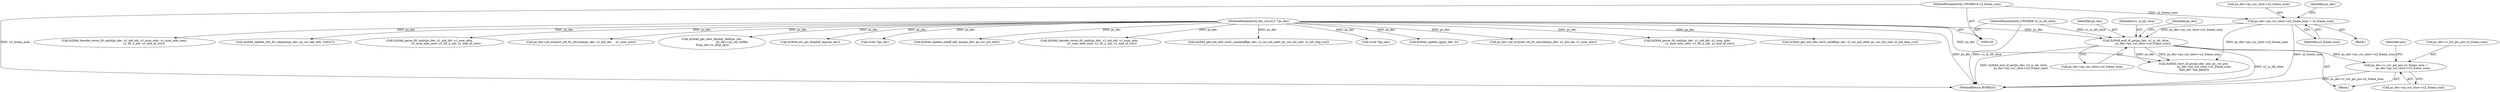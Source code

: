 digraph "0_Android_cc676ebd95247646e67907ccab150fb77a847335_0@pointer" {
"1000242" [label="(Call,ps_dec->s_cur_pic_poc.u2_frame_num =\n                ps_dec->ps_cur_slice->u2_frame_num)"];
"1000234" [label="(Call,ih264d_end_of_pic(ps_dec, u1_is_idr_slice,\n                ps_dec->ps_cur_slice->u2_frame_num))"];
"1000130" [label="(MethodParameterIn,dec_struct_t * ps_dec)"];
"1000132" [label="(MethodParameterIn,UWORD8 u1_is_idr_slice)"];
"1000221" [label="(Call,ps_dec->ps_cur_slice->u2_frame_num = u2_frame_num)"];
"1000133" [label="(MethodParameterIn,UWORD16 u2_frame_num)"];
"1000484" [label="(Call,(void *)ps_dec)"];
"1000237" [label="(Call,ps_dec->ps_cur_slice->u2_frame_num)"];
"1001155" [label="(Call,ih264d_update_mbaff_left_nnz(ps_dec, ps_cur_mb_info))"];
"1000235" [label="(Identifier,ps_dec)"];
"1000242" [label="(Call,ps_dec->s_cur_pic_poc.u2_frame_num =\n                ps_dec->ps_cur_slice->u2_frame_num)"];
"1001350" [label="(MethodReturn,WORD32)"];
"1000673" [label="(Call,ih264d_decode_recon_tfr_nmb(ps_dec, u1_mb_idx, u1_num_mbs,\n                            u1_num_mbs_next, u1_tfr_n_mb, u1_end_of_row))"];
"1000227" [label="(Identifier,u2_frame_num)"];
"1000346" [label="(Call,ih264d_start_of_pic(ps_dec, poc, ps_cur_poc,\n                        ps_dec->ps_cur_slice->u2_frame_num,\n &ps_dec->ps_pps[j]))"];
"1001062" [label="(Call,ih264d_get_mb_info_cavlc_nonmbaff(ps_dec, i2_cur_mb_addr, ps_cur_mb_info, i2_mb_skip_run))"];
"1000258" [label="(Identifier,poc)"];
"1000440" [label="(Call,(void *)ps_dec)"];
"1000233" [label="(Block,)"];
"1000958" [label="(Call,ih264d_update_qp(ps_dec, 0))"];
"1000222" [label="(Call,ps_dec->ps_cur_slice->u2_frame_num)"];
"1000133" [label="(MethodParameterIn,UWORD16 u2_frame_num)"];
"1000221" [label="(Call,ps_dec->ps_cur_slice->u2_frame_num = u2_frame_num)"];
"1000220" [label="(Block,)"];
"1001214" [label="(Call,ps_dec->pf_mvpred_ref_tfr_nby2mb(ps_dec, u1_mb_idx, u1_num_mbs))"];
"1000659" [label="(Call,ih264d_parse_tfr_nmb(ps_dec, u1_mb_idx, u1_num_mbs,\n                            u1_num_mbs_next, u1_tfr_n_mb, u1_end_of_row))"];
"1001056" [label="(Call,ih264d_get_mb_info_cavlc_mbaff(ps_dec, i2_cur_mb_addr, ps_cur_mb_info, i2_mb_skip_run))"];
"1000132" [label="(MethodParameterIn,UWORD8 u1_is_idr_slice)"];
"1001252" [label="(Call,ih264d_decode_recon_tfr_nmb(ps_dec, u1_mb_idx, u1_num_mbs, u1_num_mbs_next,\n                                            u1_tfr_n_mb, u1_end_of_row))"];
"1000231" [label="(Identifier,ps_dec)"];
"1000248" [label="(Call,ps_dec->ps_cur_slice->u2_frame_num)"];
"1000236" [label="(Identifier,u1_is_idr_slice)"];
"1000234" [label="(Call,ih264d_end_of_pic(ps_dec, u1_is_idr_slice,\n                ps_dec->ps_cur_slice->u2_frame_num))"];
"1001127" [label="(Call,ih264d_update_nnz_for_skipmb(ps_dec, ps_cur_mb_info, CAVLC))"];
"1001238" [label="(Call,ih264d_parse_tfr_nmb(ps_dec, u1_mb_idx, u1_num_mbs,\n                                     u1_num_mbs_next, u1_tfr_n_mb, u1_end_of_row))"];
"1000130" [label="(MethodParameterIn,dec_struct_t * ps_dec)"];
"1000612" [label="(Call,ps_dec->pf_mvpred_ref_tfr_nby2mb(ps_dec, u1_mb_idx,    u1_num_mbs))"];
"1000245" [label="(Identifier,ps_dec)"];
"1000243" [label="(Call,ps_dec->s_cur_pic_poc.u2_frame_num)"];
"1000385" [label="(Call,ih264d_get_next_display_field(ps_dec,\n                                              ps_dec->ps_out_buffer,\n &(ps_dec->s_disp_op)))"];
"1000205" [label="(Call,ih264d_err_pic_dispbuf_mgr(ps_dec))"];
"1000242" -> "1000233"  [label="AST: "];
"1000242" -> "1000248"  [label="CFG: "];
"1000243" -> "1000242"  [label="AST: "];
"1000248" -> "1000242"  [label="AST: "];
"1000258" -> "1000242"  [label="CFG: "];
"1000242" -> "1001350"  [label="DDG: ps_dec->s_cur_pic_poc.u2_frame_num"];
"1000234" -> "1000242"  [label="DDG: ps_dec->ps_cur_slice->u2_frame_num"];
"1000234" -> "1000233"  [label="AST: "];
"1000234" -> "1000237"  [label="CFG: "];
"1000235" -> "1000234"  [label="AST: "];
"1000236" -> "1000234"  [label="AST: "];
"1000237" -> "1000234"  [label="AST: "];
"1000245" -> "1000234"  [label="CFG: "];
"1000234" -> "1001350"  [label="DDG: u1_is_idr_slice"];
"1000234" -> "1001350"  [label="DDG: ih264d_end_of_pic(ps_dec, u1_is_idr_slice,\n                ps_dec->ps_cur_slice->u2_frame_num)"];
"1000130" -> "1000234"  [label="DDG: ps_dec"];
"1000132" -> "1000234"  [label="DDG: u1_is_idr_slice"];
"1000221" -> "1000234"  [label="DDG: ps_dec->ps_cur_slice->u2_frame_num"];
"1000234" -> "1000346"  [label="DDG: ps_dec"];
"1000234" -> "1000346"  [label="DDG: ps_dec->ps_cur_slice->u2_frame_num"];
"1000130" -> "1000129"  [label="AST: "];
"1000130" -> "1001350"  [label="DDG: ps_dec"];
"1000130" -> "1000205"  [label="DDG: ps_dec"];
"1000130" -> "1000346"  [label="DDG: ps_dec"];
"1000130" -> "1000385"  [label="DDG: ps_dec"];
"1000130" -> "1000440"  [label="DDG: ps_dec"];
"1000130" -> "1000484"  [label="DDG: ps_dec"];
"1000130" -> "1000612"  [label="DDG: ps_dec"];
"1000130" -> "1000659"  [label="DDG: ps_dec"];
"1000130" -> "1000673"  [label="DDG: ps_dec"];
"1000130" -> "1000958"  [label="DDG: ps_dec"];
"1000130" -> "1001056"  [label="DDG: ps_dec"];
"1000130" -> "1001062"  [label="DDG: ps_dec"];
"1000130" -> "1001127"  [label="DDG: ps_dec"];
"1000130" -> "1001155"  [label="DDG: ps_dec"];
"1000130" -> "1001214"  [label="DDG: ps_dec"];
"1000130" -> "1001238"  [label="DDG: ps_dec"];
"1000130" -> "1001252"  [label="DDG: ps_dec"];
"1000132" -> "1000129"  [label="AST: "];
"1000132" -> "1001350"  [label="DDG: u1_is_idr_slice"];
"1000221" -> "1000220"  [label="AST: "];
"1000221" -> "1000227"  [label="CFG: "];
"1000222" -> "1000221"  [label="AST: "];
"1000227" -> "1000221"  [label="AST: "];
"1000231" -> "1000221"  [label="CFG: "];
"1000221" -> "1001350"  [label="DDG: u2_frame_num"];
"1000133" -> "1000221"  [label="DDG: u2_frame_num"];
"1000221" -> "1000346"  [label="DDG: ps_dec->ps_cur_slice->u2_frame_num"];
"1000133" -> "1000129"  [label="AST: "];
"1000133" -> "1001350"  [label="DDG: u2_frame_num"];
}
